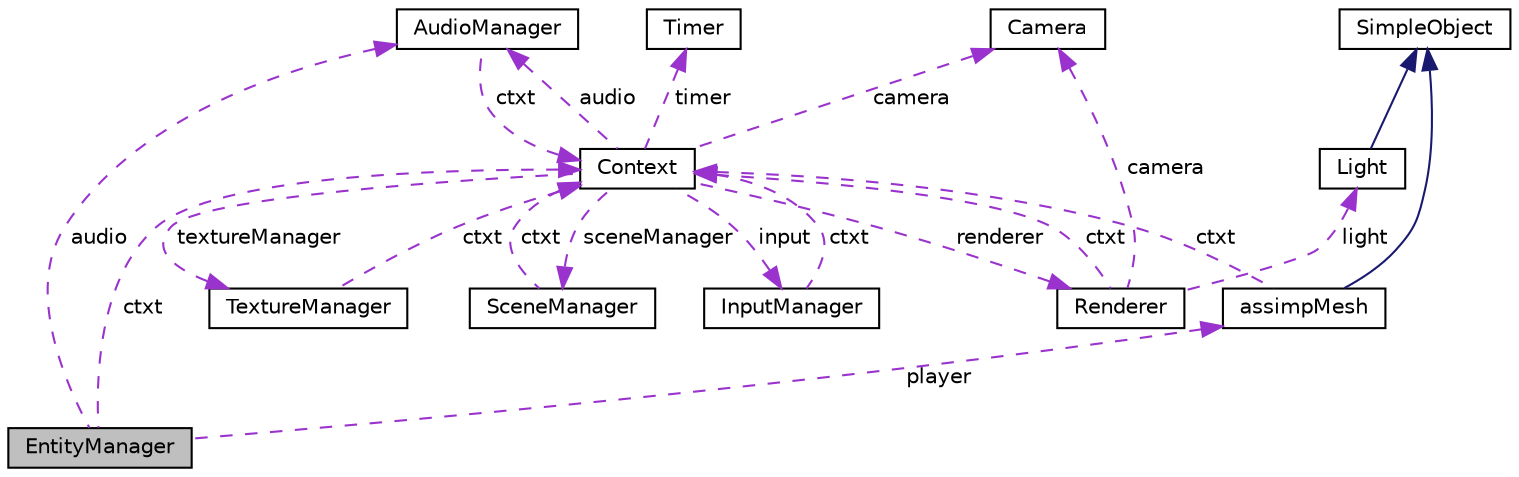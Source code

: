 digraph "EntityManager"
{
  edge [fontname="Helvetica",fontsize="10",labelfontname="Helvetica",labelfontsize="10"];
  node [fontname="Helvetica",fontsize="10",shape=record];
  Node1 [label="EntityManager",height=0.2,width=0.4,color="black", fillcolor="grey75", style="filled" fontcolor="black"];
  Node2 -> Node1 [dir="back",color="darkorchid3",fontsize="10",style="dashed",label=" audio" ,fontname="Helvetica"];
  Node2 [label="AudioManager",height=0.2,width=0.4,color="black", fillcolor="white", style="filled",URL="$class_audio_manager.html"];
  Node3 -> Node2 [dir="back",color="darkorchid3",fontsize="10",style="dashed",label=" ctxt" ,fontname="Helvetica"];
  Node3 [label="Context",height=0.2,width=0.4,color="black", fillcolor="white", style="filled",URL="$class_context.html"];
  Node4 -> Node3 [dir="back",color="darkorchid3",fontsize="10",style="dashed",label=" renderer" ,fontname="Helvetica"];
  Node4 [label="Renderer",height=0.2,width=0.4,color="black", fillcolor="white", style="filled",URL="$class_renderer.html"];
  Node5 -> Node4 [dir="back",color="darkorchid3",fontsize="10",style="dashed",label=" light" ,fontname="Helvetica"];
  Node5 [label="Light",height=0.2,width=0.4,color="black", fillcolor="white", style="filled",URL="$class_light.html"];
  Node6 -> Node5 [dir="back",color="midnightblue",fontsize="10",style="solid",fontname="Helvetica"];
  Node6 [label="SimpleObject",height=0.2,width=0.4,color="black", fillcolor="white", style="filled",URL="$class_simple_object.html"];
  Node3 -> Node4 [dir="back",color="darkorchid3",fontsize="10",style="dashed",label=" ctxt" ,fontname="Helvetica"];
  Node7 -> Node4 [dir="back",color="darkorchid3",fontsize="10",style="dashed",label=" camera" ,fontname="Helvetica"];
  Node7 [label="Camera",height=0.2,width=0.4,color="black", fillcolor="white", style="filled",URL="$class_camera.html"];
  Node2 -> Node3 [dir="back",color="darkorchid3",fontsize="10",style="dashed",label=" audio" ,fontname="Helvetica"];
  Node8 -> Node3 [dir="back",color="darkorchid3",fontsize="10",style="dashed",label=" textureManager" ,fontname="Helvetica"];
  Node8 [label="TextureManager",height=0.2,width=0.4,color="black", fillcolor="white", style="filled",URL="$class_texture_manager.html"];
  Node3 -> Node8 [dir="back",color="darkorchid3",fontsize="10",style="dashed",label=" ctxt" ,fontname="Helvetica"];
  Node7 -> Node3 [dir="back",color="darkorchid3",fontsize="10",style="dashed",label=" camera" ,fontname="Helvetica"];
  Node9 -> Node3 [dir="back",color="darkorchid3",fontsize="10",style="dashed",label=" input" ,fontname="Helvetica"];
  Node9 [label="InputManager",height=0.2,width=0.4,color="black", fillcolor="white", style="filled",URL="$class_input_manager.html"];
  Node3 -> Node9 [dir="back",color="darkorchid3",fontsize="10",style="dashed",label=" ctxt" ,fontname="Helvetica"];
  Node10 -> Node3 [dir="back",color="darkorchid3",fontsize="10",style="dashed",label=" sceneManager" ,fontname="Helvetica"];
  Node10 [label="SceneManager",height=0.2,width=0.4,color="black", fillcolor="white", style="filled",URL="$class_scene_manager.html"];
  Node3 -> Node10 [dir="back",color="darkorchid3",fontsize="10",style="dashed",label=" ctxt" ,fontname="Helvetica"];
  Node11 -> Node3 [dir="back",color="darkorchid3",fontsize="10",style="dashed",label=" timer" ,fontname="Helvetica"];
  Node11 [label="Timer",height=0.2,width=0.4,color="black", fillcolor="white", style="filled",URL="$class_timer.html"];
  Node3 -> Node1 [dir="back",color="darkorchid3",fontsize="10",style="dashed",label=" ctxt" ,fontname="Helvetica"];
  Node12 -> Node1 [dir="back",color="darkorchid3",fontsize="10",style="dashed",label=" player" ,fontname="Helvetica"];
  Node12 [label="assimpMesh",height=0.2,width=0.4,color="black", fillcolor="white", style="filled",URL="$classassimp_mesh.html"];
  Node6 -> Node12 [dir="back",color="midnightblue",fontsize="10",style="solid",fontname="Helvetica"];
  Node3 -> Node12 [dir="back",color="darkorchid3",fontsize="10",style="dashed",label=" ctxt" ,fontname="Helvetica"];
}

